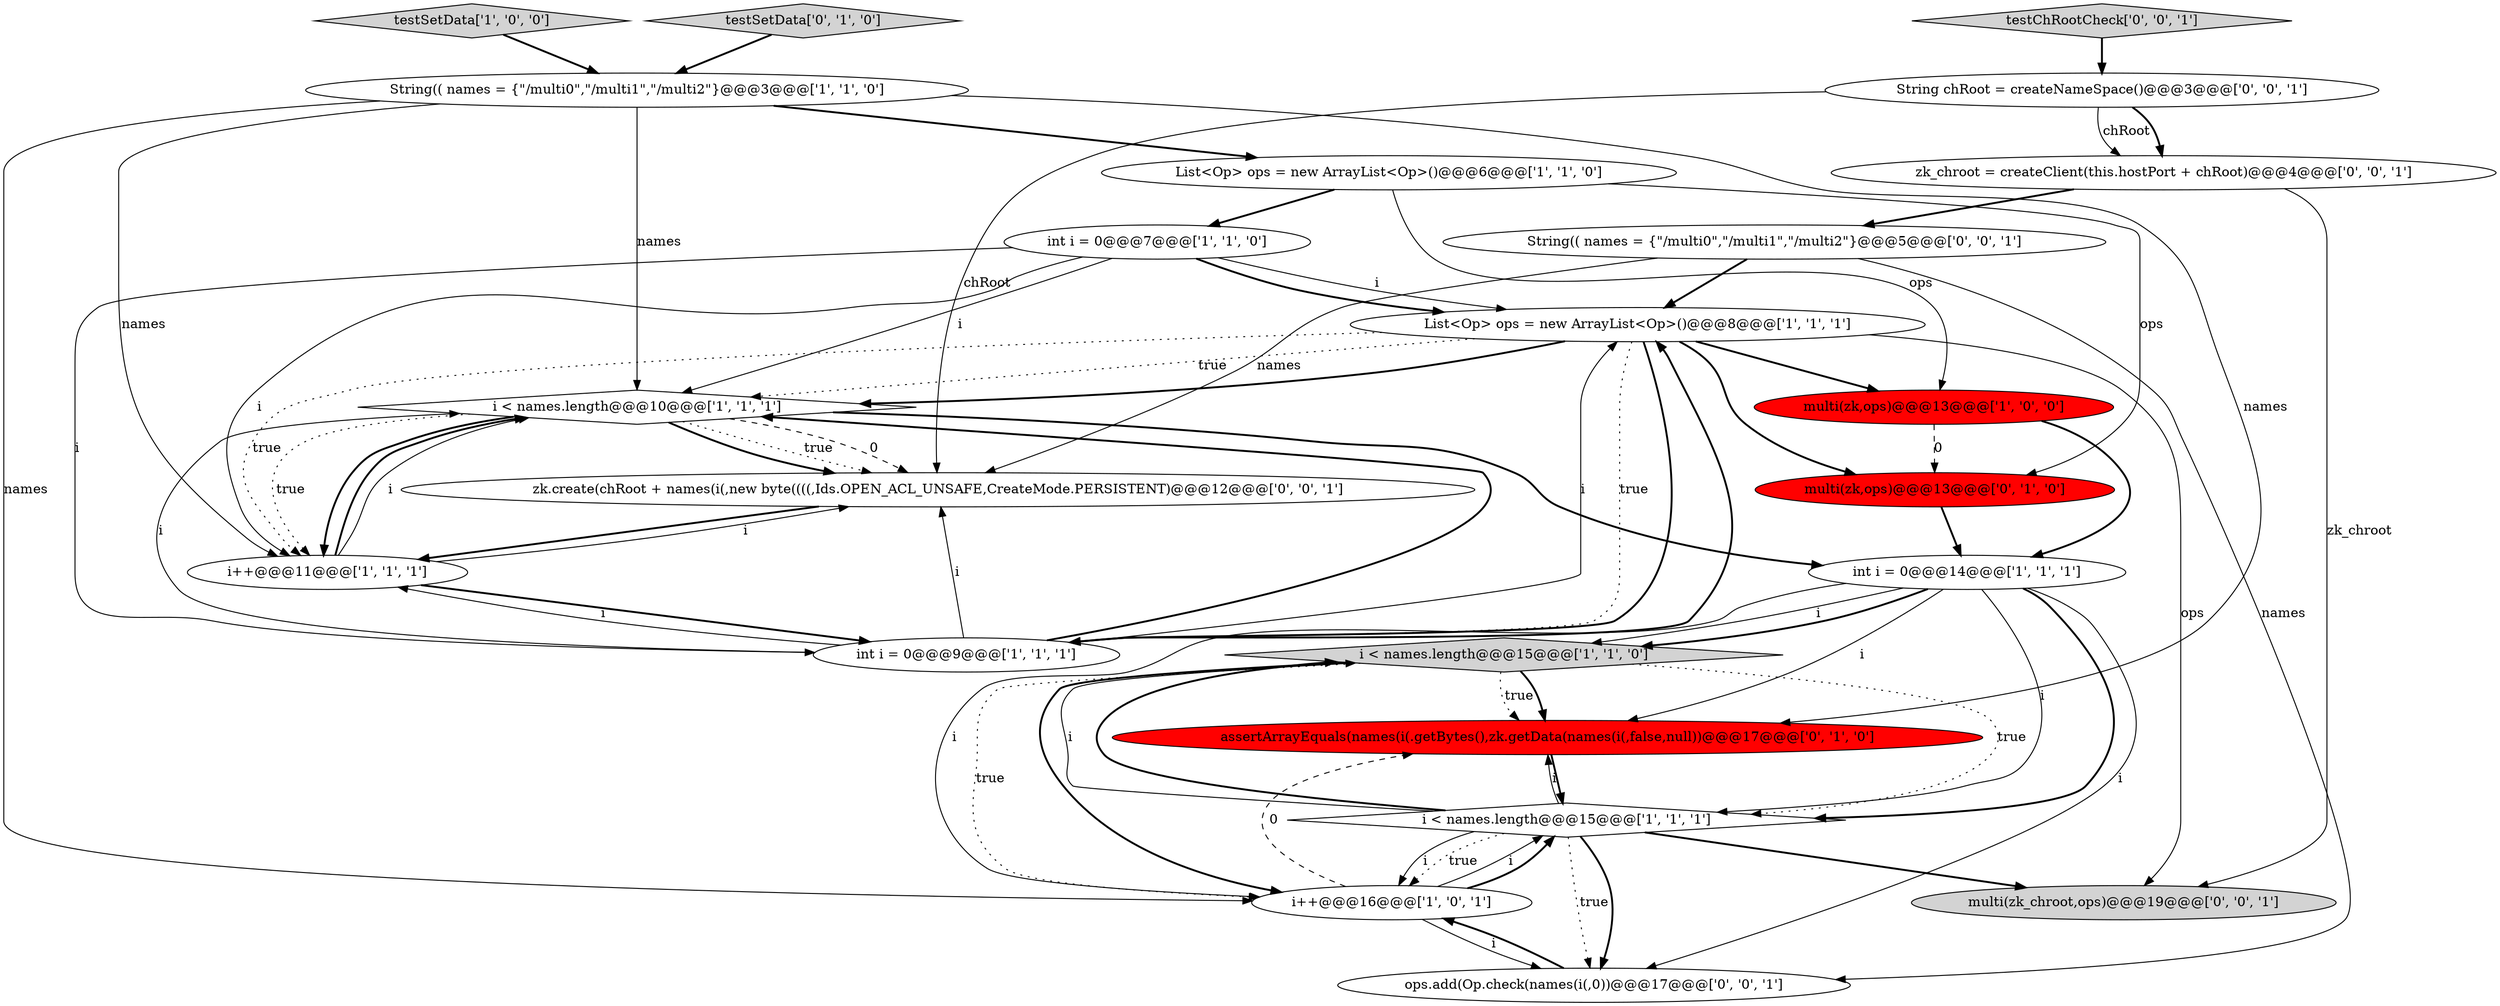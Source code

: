 digraph {
21 [style = filled, label = "multi(zk_chroot,ops)@@@19@@@['0', '0', '1']", fillcolor = lightgray, shape = ellipse image = "AAA0AAABBB3BBB"];
14 [style = filled, label = "multi(zk,ops)@@@13@@@['0', '1', '0']", fillcolor = red, shape = ellipse image = "AAA1AAABBB2BBB"];
6 [style = filled, label = "i < names.length@@@10@@@['1', '1', '1']", fillcolor = white, shape = diamond image = "AAA0AAABBB1BBB"];
9 [style = filled, label = "i < names.length@@@15@@@['1', '1', '0']", fillcolor = lightgray, shape = diamond image = "AAA0AAABBB1BBB"];
13 [style = filled, label = "assertArrayEquals(names(i(.getBytes(),zk.getData(names(i(,false,null))@@@17@@@['0', '1', '0']", fillcolor = red, shape = ellipse image = "AAA1AAABBB2BBB"];
11 [style = filled, label = "int i = 0@@@7@@@['1', '1', '0']", fillcolor = white, shape = ellipse image = "AAA0AAABBB1BBB"];
3 [style = filled, label = "multi(zk,ops)@@@13@@@['1', '0', '0']", fillcolor = red, shape = ellipse image = "AAA1AAABBB1BBB"];
15 [style = filled, label = "testSetData['0', '1', '0']", fillcolor = lightgray, shape = diamond image = "AAA0AAABBB2BBB"];
4 [style = filled, label = "List<Op> ops = new ArrayList<Op>()@@@8@@@['1', '1', '1']", fillcolor = white, shape = ellipse image = "AAA0AAABBB1BBB"];
19 [style = filled, label = "zk.create(chRoot + names(i(,new byte((((,Ids.OPEN_ACL_UNSAFE,CreateMode.PERSISTENT)@@@12@@@['0', '0', '1']", fillcolor = white, shape = ellipse image = "AAA0AAABBB3BBB"];
16 [style = filled, label = "zk_chroot = createClient(this.hostPort + chRoot)@@@4@@@['0', '0', '1']", fillcolor = white, shape = ellipse image = "AAA0AAABBB3BBB"];
8 [style = filled, label = "int i = 0@@@14@@@['1', '1', '1']", fillcolor = white, shape = ellipse image = "AAA0AAABBB1BBB"];
1 [style = filled, label = "i < names.length@@@15@@@['1', '1', '1']", fillcolor = white, shape = diamond image = "AAA0AAABBB1BBB"];
18 [style = filled, label = "String chRoot = createNameSpace()@@@3@@@['0', '0', '1']", fillcolor = white, shape = ellipse image = "AAA0AAABBB3BBB"];
20 [style = filled, label = "testChRootCheck['0', '0', '1']", fillcolor = lightgray, shape = diamond image = "AAA0AAABBB3BBB"];
5 [style = filled, label = "int i = 0@@@9@@@['1', '1', '1']", fillcolor = white, shape = ellipse image = "AAA0AAABBB1BBB"];
7 [style = filled, label = "testSetData['1', '0', '0']", fillcolor = lightgray, shape = diamond image = "AAA0AAABBB1BBB"];
10 [style = filled, label = "String(( names = {\"/multi0\",\"/multi1\",\"/multi2\"}@@@3@@@['1', '1', '0']", fillcolor = white, shape = ellipse image = "AAA0AAABBB1BBB"];
12 [style = filled, label = "i++@@@11@@@['1', '1', '1']", fillcolor = white, shape = ellipse image = "AAA0AAABBB1BBB"];
2 [style = filled, label = "List<Op> ops = new ArrayList<Op>()@@@6@@@['1', '1', '0']", fillcolor = white, shape = ellipse image = "AAA0AAABBB1BBB"];
22 [style = filled, label = "String(( names = {\"/multi0\",\"/multi1\",\"/multi2\"}@@@5@@@['0', '0', '1']", fillcolor = white, shape = ellipse image = "AAA0AAABBB3BBB"];
17 [style = filled, label = "ops.add(Op.check(names(i(,0))@@@17@@@['0', '0', '1']", fillcolor = white, shape = ellipse image = "AAA0AAABBB3BBB"];
0 [style = filled, label = "i++@@@16@@@['1', '0', '1']", fillcolor = white, shape = ellipse image = "AAA0AAABBB1BBB"];
10->12 [style = solid, label="names"];
16->21 [style = solid, label="zk_chroot"];
4->6 [style = dotted, label="true"];
4->21 [style = solid, label="ops"];
4->3 [style = bold, label=""];
4->5 [style = dotted, label="true"];
10->6 [style = solid, label="names"];
4->14 [style = bold, label=""];
15->10 [style = bold, label=""];
8->0 [style = solid, label="i"];
22->19 [style = solid, label="names"];
9->0 [style = dotted, label="true"];
12->5 [style = bold, label=""];
9->0 [style = bold, label=""];
11->4 [style = solid, label="i"];
1->17 [style = dotted, label="true"];
19->12 [style = bold, label=""];
12->19 [style = solid, label="i"];
4->6 [style = bold, label=""];
7->10 [style = bold, label=""];
0->1 [style = solid, label="i"];
5->4 [style = solid, label="i"];
1->9 [style = solid, label="i"];
11->4 [style = bold, label=""];
18->16 [style = solid, label="chRoot"];
22->17 [style = solid, label="names"];
10->13 [style = solid, label="names"];
6->19 [style = bold, label=""];
16->22 [style = bold, label=""];
11->5 [style = solid, label="i"];
12->6 [style = bold, label=""];
8->9 [style = solid, label="i"];
2->14 [style = solid, label="ops"];
6->19 [style = dotted, label="true"];
13->1 [style = bold, label=""];
1->9 [style = bold, label=""];
1->17 [style = bold, label=""];
10->0 [style = solid, label="names"];
22->4 [style = bold, label=""];
8->13 [style = solid, label="i"];
20->18 [style = bold, label=""];
8->1 [style = bold, label=""];
1->0 [style = solid, label="i"];
12->6 [style = solid, label="i"];
0->17 [style = solid, label="i"];
11->6 [style = solid, label="i"];
17->0 [style = bold, label=""];
18->19 [style = solid, label="chRoot"];
5->6 [style = bold, label=""];
11->12 [style = solid, label="i"];
1->21 [style = bold, label=""];
0->1 [style = bold, label=""];
3->8 [style = bold, label=""];
8->1 [style = solid, label="i"];
9->13 [style = dotted, label="true"];
5->4 [style = bold, label=""];
6->8 [style = bold, label=""];
0->13 [style = dashed, label="0"];
6->19 [style = dashed, label="0"];
8->9 [style = bold, label=""];
9->1 [style = dotted, label="true"];
5->19 [style = solid, label="i"];
2->3 [style = solid, label="ops"];
8->17 [style = solid, label="i"];
10->2 [style = bold, label=""];
14->8 [style = bold, label=""];
6->12 [style = dotted, label="true"];
1->0 [style = dotted, label="true"];
3->14 [style = dashed, label="0"];
4->12 [style = dotted, label="true"];
4->5 [style = bold, label=""];
5->6 [style = solid, label="i"];
2->11 [style = bold, label=""];
6->12 [style = bold, label=""];
5->12 [style = solid, label="i"];
1->13 [style = solid, label="i"];
9->13 [style = bold, label=""];
18->16 [style = bold, label=""];
}
